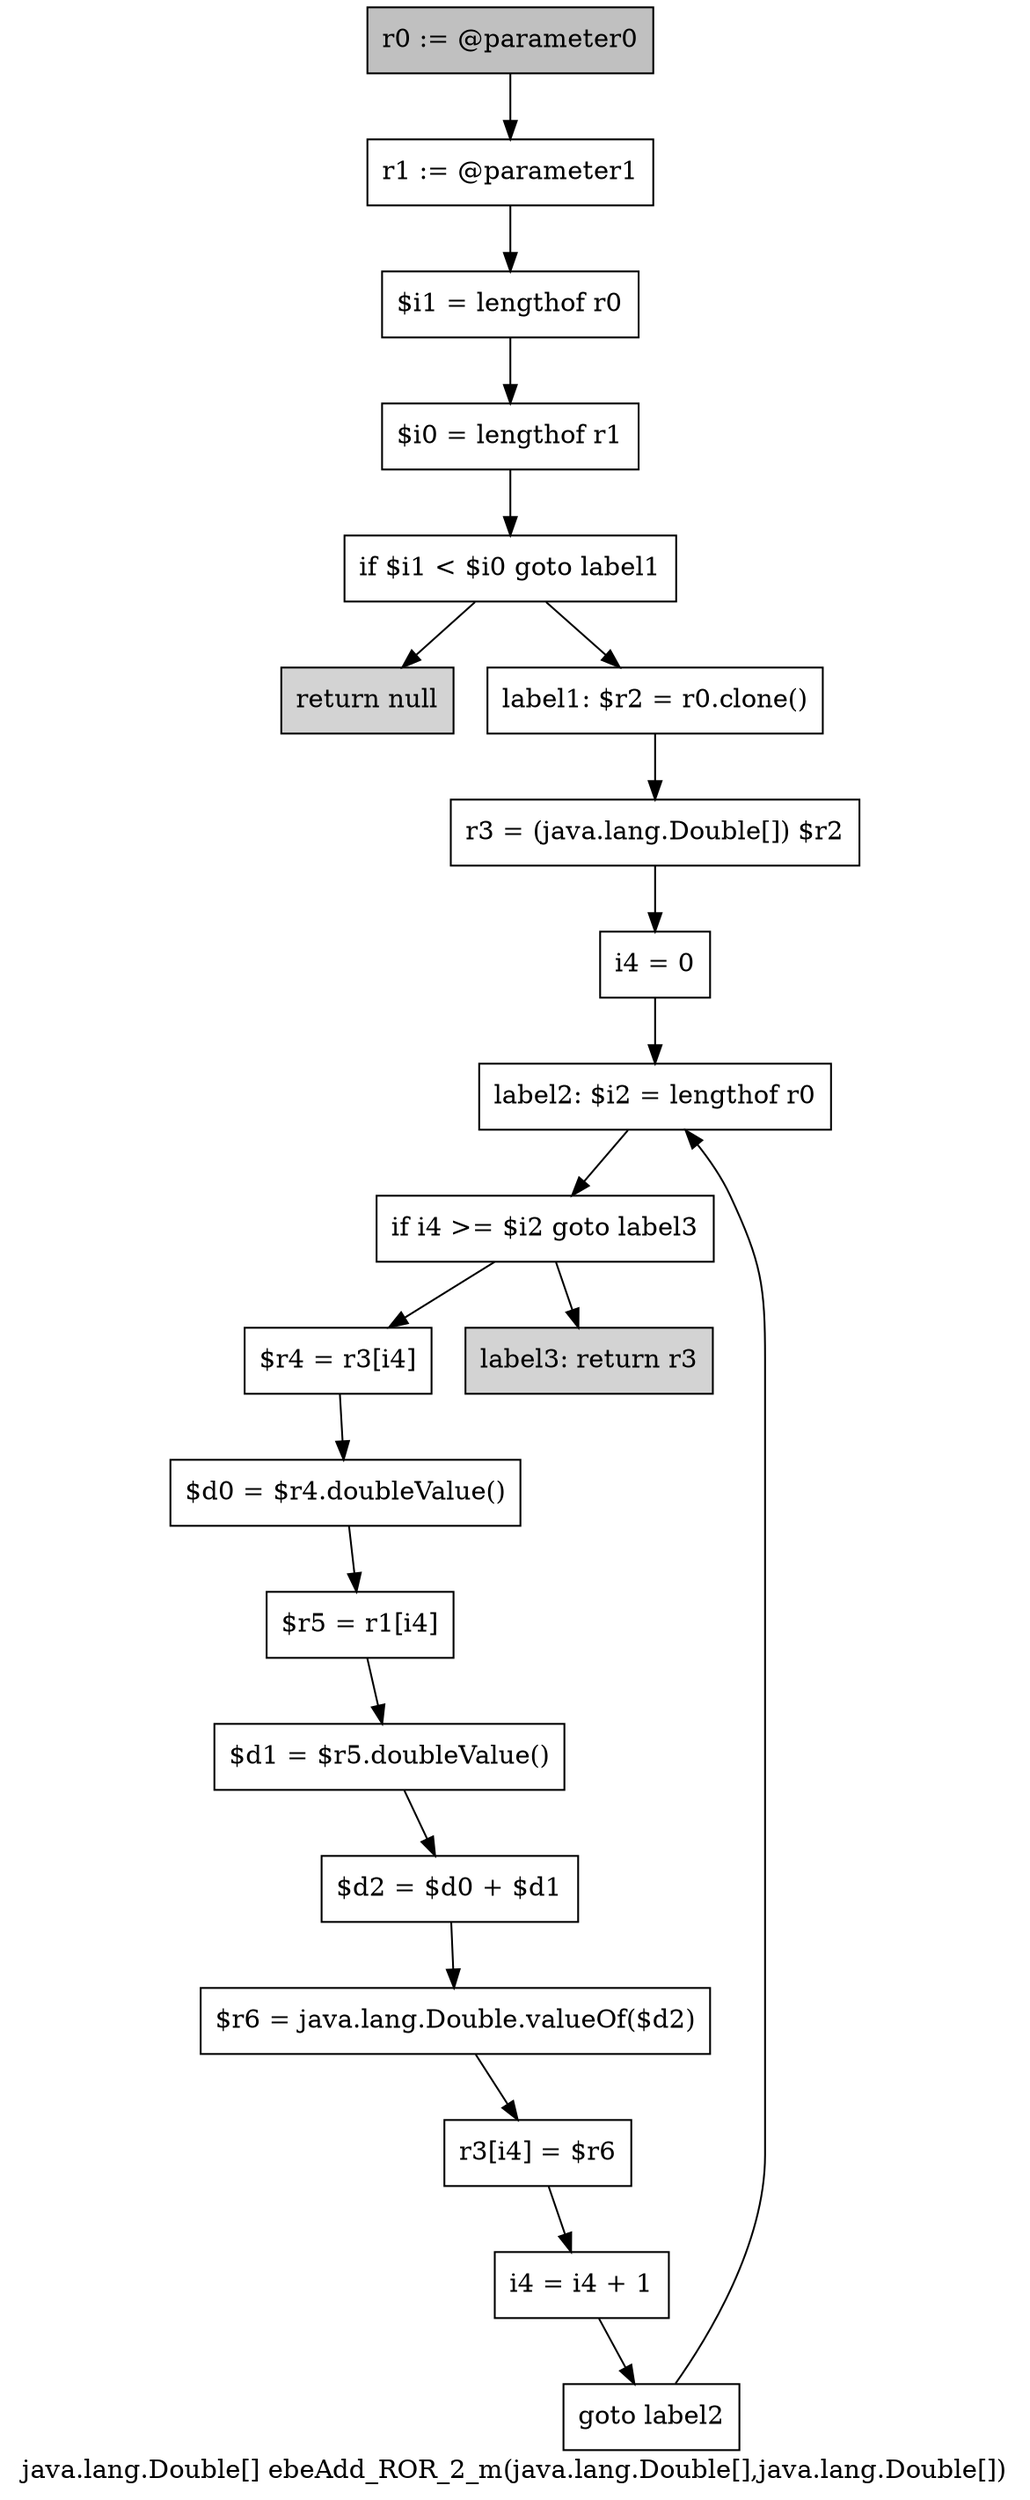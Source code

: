 digraph "java.lang.Double[] ebeAdd_ROR_2_m(java.lang.Double[],java.lang.Double[])" {
    label="java.lang.Double[] ebeAdd_ROR_2_m(java.lang.Double[],java.lang.Double[])";
    node [shape=box];
    "0" [style=filled,fillcolor=gray,label="r0 := @parameter0",];
    "1" [label="r1 := @parameter1",];
    "0"->"1";
    "2" [label="$i1 = lengthof r0",];
    "1"->"2";
    "3" [label="$i0 = lengthof r1",];
    "2"->"3";
    "4" [label="if $i1 < $i0 goto label1",];
    "3"->"4";
    "5" [style=filled,fillcolor=lightgray,label="return null",];
    "4"->"5";
    "6" [label="label1: $r2 = r0.clone()",];
    "4"->"6";
    "7" [label="r3 = (java.lang.Double[]) $r2",];
    "6"->"7";
    "8" [label="i4 = 0",];
    "7"->"8";
    "9" [label="label2: $i2 = lengthof r0",];
    "8"->"9";
    "10" [label="if i4 >= $i2 goto label3",];
    "9"->"10";
    "11" [label="$r4 = r3[i4]",];
    "10"->"11";
    "20" [style=filled,fillcolor=lightgray,label="label3: return r3",];
    "10"->"20";
    "12" [label="$d0 = $r4.doubleValue()",];
    "11"->"12";
    "13" [label="$r5 = r1[i4]",];
    "12"->"13";
    "14" [label="$d1 = $r5.doubleValue()",];
    "13"->"14";
    "15" [label="$d2 = $d0 + $d1",];
    "14"->"15";
    "16" [label="$r6 = java.lang.Double.valueOf($d2)",];
    "15"->"16";
    "17" [label="r3[i4] = $r6",];
    "16"->"17";
    "18" [label="i4 = i4 + 1",];
    "17"->"18";
    "19" [label="goto label2",];
    "18"->"19";
    "19"->"9";
}
